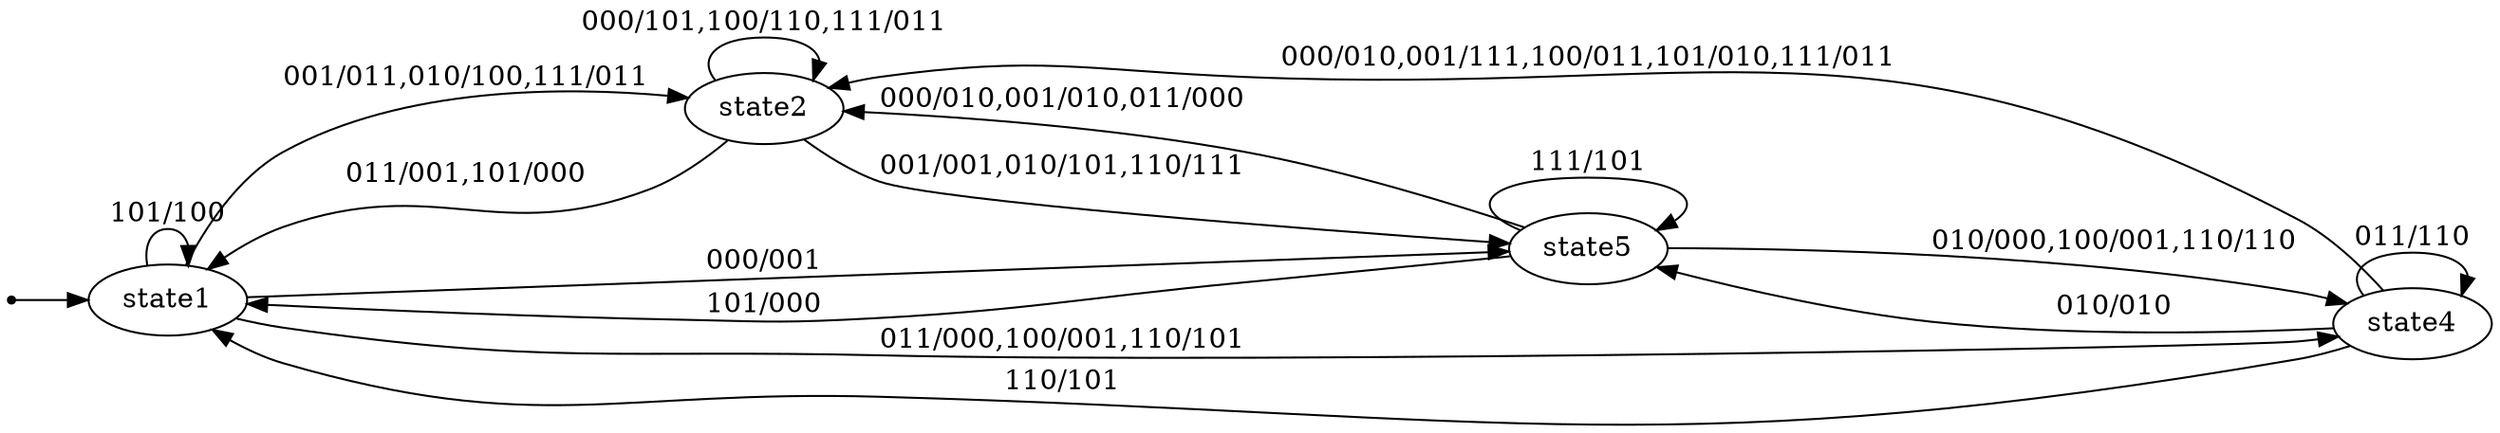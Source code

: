 digraph STG {
	rankdir=LR;

	INIT [shape=point];
	state1 [label="state1"];
	state2 [label="state2"];
	state4 [label="state4"];
	state5 [label="state5"];

	INIT -> state1;
	state1 -> state5 [label="000/001"];
	state1 -> state2 [label="001/011,010/100,111/011"];
	state1 -> state4 [label="011/000,100/001,110/101"];
	state1 -> state1 [label="101/100"];
	state2 -> state2 [label="000/101,100/110,111/011"];
	state2 -> state5 [label="001/001,010/101,110/111"];
	state2 -> state1 [label="011/001,101/000"];
	state4 -> state2 [label="000/010,001/111,100/011,101/010,111/011"];
	state4 -> state5 [label="010/010"];
	state4 -> state4 [label="011/110"];
	state4 -> state1 [label="110/101"];
	state5 -> state2 [label="000/010,001/010,011/000"];
	state5 -> state4 [label="010/000,100/001,110/110"];
	state5 -> state1 [label="101/000"];
	state5 -> state5 [label="111/101"];
}
